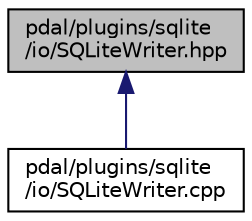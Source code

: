 digraph "pdal/plugins/sqlite/io/SQLiteWriter.hpp"
{
  edge [fontname="Helvetica",fontsize="10",labelfontname="Helvetica",labelfontsize="10"];
  node [fontname="Helvetica",fontsize="10",shape=record];
  Node1 [label="pdal/plugins/sqlite\l/io/SQLiteWriter.hpp",height=0.2,width=0.4,color="black", fillcolor="grey75", style="filled", fontcolor="black"];
  Node1 -> Node2 [dir="back",color="midnightblue",fontsize="10",style="solid",fontname="Helvetica"];
  Node2 [label="pdal/plugins/sqlite\l/io/SQLiteWriter.cpp",height=0.2,width=0.4,color="black", fillcolor="white", style="filled",URL="$SQLiteWriter_8cpp.html"];
}
